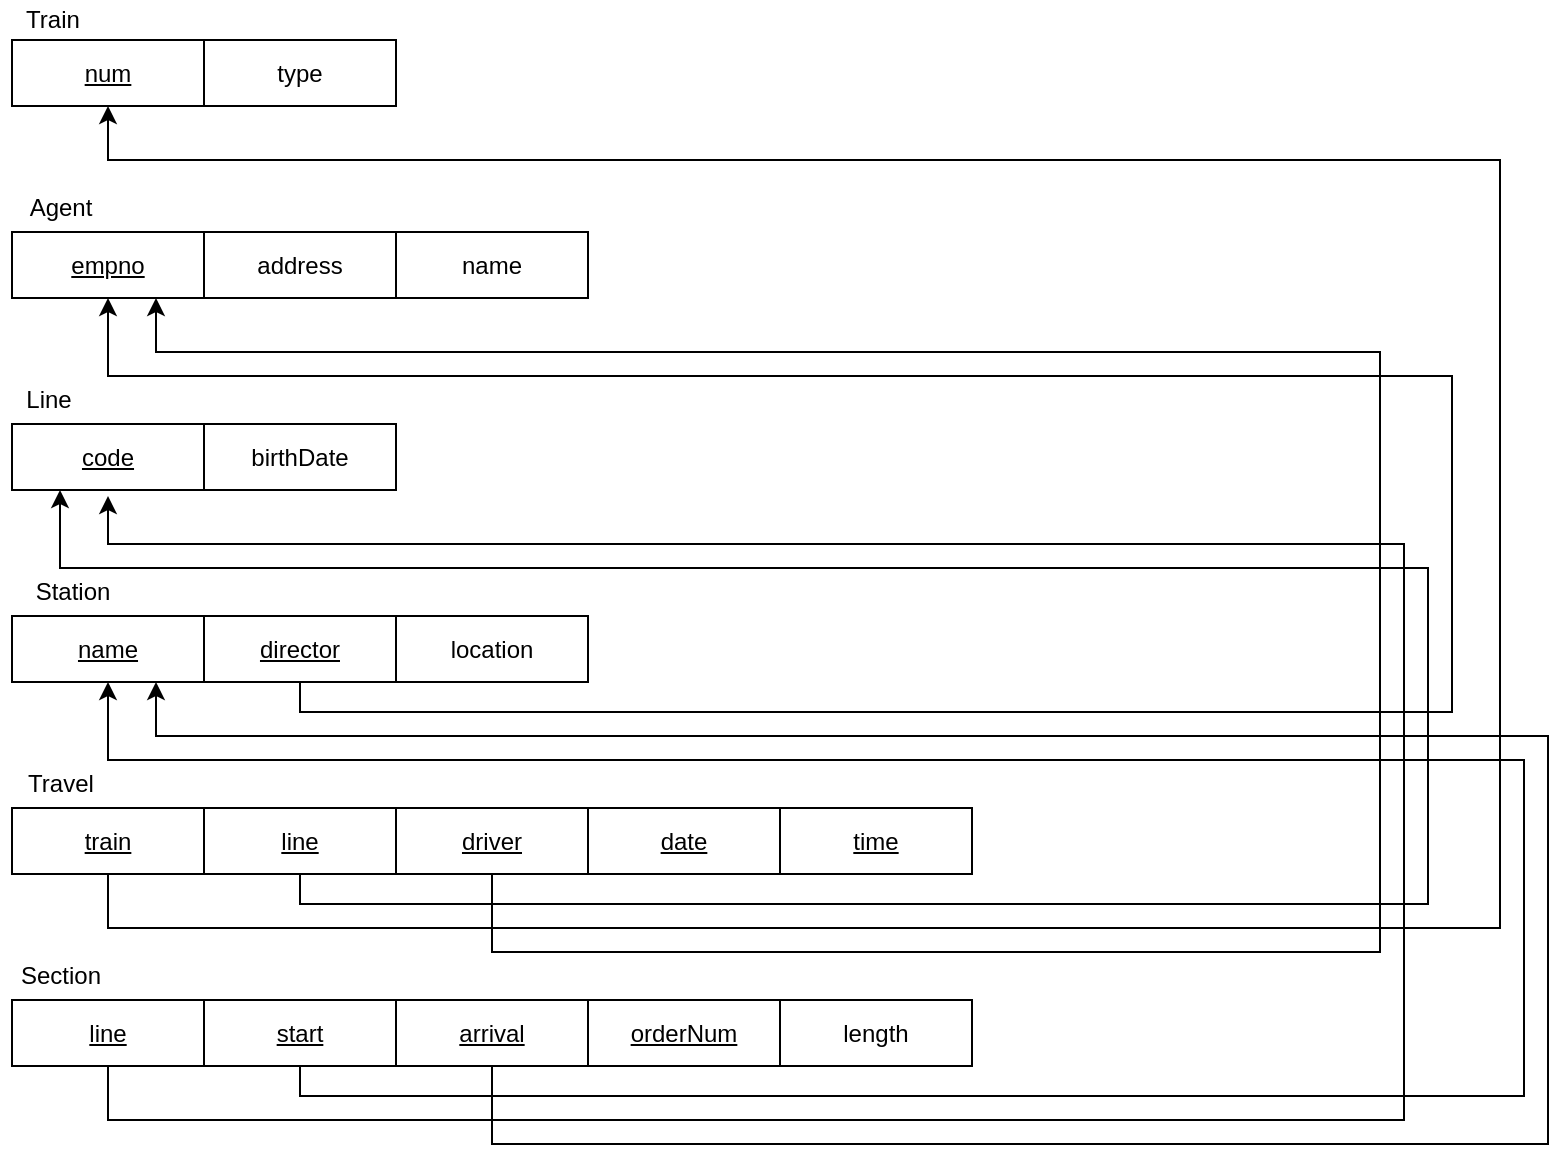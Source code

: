 <mxfile version="12.6.5" type="device"><diagram id="jILNShUcmz__7DMvjGX1" name="Page-1"><mxGraphModel dx="786" dy="625" grid="1" gridSize="12" guides="1" tooltips="1" connect="1" arrows="1" fold="1" page="1" pageScale="1" pageWidth="827" pageHeight="1169" math="0" shadow="0"><root><mxCell id="0"/><mxCell id="1" parent="0"/><mxCell id="01aw-oL45fIGVg1X10X4-1" value="&lt;u&gt;num&lt;/u&gt;" style="rounded=0;whiteSpace=wrap;html=1;" vertex="1" parent="1"><mxGeometry x="48" y="96" width="96" height="33" as="geometry"/></mxCell><mxCell id="01aw-oL45fIGVg1X10X4-2" value="Train" style="text;html=1;align=center;verticalAlign=middle;resizable=0;points=[];autosize=1;" vertex="1" parent="1"><mxGeometry x="48" y="76" width="40" height="20" as="geometry"/></mxCell><mxCell id="01aw-oL45fIGVg1X10X4-5" value="type" style="rounded=0;whiteSpace=wrap;html=1;" vertex="1" parent="1"><mxGeometry x="144" y="96" width="96" height="33" as="geometry"/></mxCell><mxCell id="01aw-oL45fIGVg1X10X4-6" value="&lt;u&gt;empno&lt;/u&gt;" style="rounded=0;whiteSpace=wrap;html=1;" vertex="1" parent="1"><mxGeometry x="48" y="192" width="96" height="33" as="geometry"/></mxCell><mxCell id="01aw-oL45fIGVg1X10X4-7" value="Agent" style="text;html=1;align=center;verticalAlign=middle;resizable=0;points=[];autosize=1;" vertex="1" parent="1"><mxGeometry x="48" y="168" width="48" height="24" as="geometry"/></mxCell><mxCell id="01aw-oL45fIGVg1X10X4-8" value="address&lt;span style=&quot;color: rgba(0 , 0 , 0 , 0) ; font-family: monospace ; font-size: 0px ; white-space: nowrap&quot;&gt;%3CmxGraphModel%3E%3Croot%3E%3CmxCell%20id%3D%220%22%2F%3E%3CmxCell%20id%3D%221%22%20parent%3D%220%22%2F%3E%3CmxCell%20id%3D%222%22%20value%3D%22%26lt%3Bu%26gt%3Bnum%26lt%3B%2Fu%26gt%3B%22%20style%3D%22rounded%3D0%3BwhiteSpace%3Dwrap%3Bhtml%3D1%3B%22%20vertex%3D%221%22%20parent%3D%221%22%3E%3CmxGeometry%20x%3D%2248%22%20y%3D%2296%22%20width%3D%2296%22%20height%3D%2233%22%20as%3D%22geometry%22%2F%3E%3C%2FmxCell%3E%3CmxCell%20id%3D%223%22%20value%3D%22Train%22%20style%3D%22text%3Bhtml%3D1%3Balign%3Dcenter%3BverticalAlign%3Dmiddle%3Bresizable%3D0%3Bpoints%3D%5B%5D%3Bautosize%3D1%3B%22%20vertex%3D%221%22%20parent%3D%221%22%3E%3CmxGeometry%20x%3D%2240%22%20y%3D%2276%22%20width%3D%2240%22%20height%3D%2220%22%20as%3D%22geometry%22%2F%3E%3C%2FmxCell%3E%3CmxCell%20id%3D%224%22%20value%3D%22type%22%20style%3D%22rounded%3D0%3BwhiteSpace%3Dwrap%3Bhtml%3D1%3B%22%20vertex%3D%221%22%20parent%3D%221%22%3E%3CmxGeometry%20x%3D%22144%22%20y%3D%2296%22%20width%3D%2296%22%20height%3D%2233%22%20as%3D%22geometry%22%2F%3E%3C%2FmxCell%3E%3C%2Froot%3E%3C%2FmxGraphModel%3E&lt;/span&gt;&lt;span style=&quot;color: rgba(0 , 0 , 0 , 0) ; font-family: monospace ; font-size: 0px ; white-space: nowrap&quot;&gt;%3CmxGraphModel%3E%3Croot%3E%3CmxCell%20id%3D%220%22%2F%3E%3CmxCell%20id%3D%221%22%20parent%3D%220%22%2F%3E%3CmxCell%20id%3D%222%22%20value%3D%22%26lt%3Bu%26gt%3Bnum%26lt%3B%2Fu%26gt%3B%22%20style%3D%22rounded%3D0%3BwhiteSpace%3Dwrap%3Bhtml%3D1%3B%22%20vertex%3D%221%22%20parent%3D%221%22%3E%3CmxGeometry%20x%3D%2248%22%20y%3D%2296%22%20width%3D%2296%22%20height%3D%2233%22%20as%3D%22geometry%22%2F%3E%3C%2FmxCell%3E%3CmxCell%20id%3D%223%22%20value%3D%22Train%22%20style%3D%22text%3Bhtml%3D1%3Balign%3Dcenter%3BverticalAlign%3Dmiddle%3Bresizable%3D0%3Bpoints%3D%5B%5D%3Bautosize%3D1%3B%22%20vertex%3D%221%22%20parent%3D%221%22%3E%3CmxGeometry%20x%3D%2240%22%20y%3D%2276%22%20width%3D%2240%22%20height%3D%2220%22%20as%3D%22geometry%22%2F%3E%3C%2FmxCell%3E%3CmxCell%20id%3D%224%22%20value%3D%22type%22%20style%3D%22rounded%3D0%3BwhiteSpace%3Dwrap%3Bhtml%3D1%3B%22%20vertex%3D%221%22%20parent%3D%221%22%3E%3CmxGeometry%20x%3D%22144%22%20y%3D%2296%22%20width%3D%2296%22%20height%3D%2233%22%20as%3D%22geometry%22%2F%3E%3C%2FmxCell%3E%3C%2Froot%3E%3C%2FmxGraphModel%3E&lt;/span&gt;" style="rounded=0;whiteSpace=wrap;html=1;" vertex="1" parent="1"><mxGeometry x="144" y="192" width="96" height="33" as="geometry"/></mxCell><mxCell id="01aw-oL45fIGVg1X10X4-9" value="name" style="rounded=0;whiteSpace=wrap;html=1;" vertex="1" parent="1"><mxGeometry x="240" y="192" width="96" height="33" as="geometry"/></mxCell><mxCell id="01aw-oL45fIGVg1X10X4-10" value="&lt;u&gt;code&lt;/u&gt;" style="rounded=0;whiteSpace=wrap;html=1;" vertex="1" parent="1"><mxGeometry x="48" y="288" width="96" height="33" as="geometry"/></mxCell><mxCell id="01aw-oL45fIGVg1X10X4-11" value="Line" style="text;html=1;align=center;verticalAlign=middle;resizable=0;points=[];autosize=1;" vertex="1" parent="1"><mxGeometry x="48" y="264" width="36" height="24" as="geometry"/></mxCell><mxCell id="01aw-oL45fIGVg1X10X4-12" value="birthDate" style="rounded=0;whiteSpace=wrap;html=1;" vertex="1" parent="1"><mxGeometry x="144" y="288" width="96" height="33" as="geometry"/></mxCell><mxCell id="01aw-oL45fIGVg1X10X4-13" value="&lt;u&gt;name&lt;/u&gt;" style="rounded=0;whiteSpace=wrap;html=1;" vertex="1" parent="1"><mxGeometry x="48" y="384" width="96" height="33" as="geometry"/></mxCell><mxCell id="01aw-oL45fIGVg1X10X4-14" value="Station" style="text;html=1;align=center;verticalAlign=middle;resizable=0;points=[];autosize=1;" vertex="1" parent="1"><mxGeometry x="48" y="360" width="60" height="24" as="geometry"/></mxCell><mxCell id="01aw-oL45fIGVg1X10X4-15" value="location" style="rounded=0;whiteSpace=wrap;html=1;" vertex="1" parent="1"><mxGeometry x="240" y="384" width="96" height="33" as="geometry"/></mxCell><mxCell id="01aw-oL45fIGVg1X10X4-16" value="&lt;u&gt;train&lt;/u&gt;" style="rounded=0;whiteSpace=wrap;html=1;" vertex="1" parent="1"><mxGeometry x="48" y="480" width="96" height="33" as="geometry"/></mxCell><mxCell id="01aw-oL45fIGVg1X10X4-17" value="Travel" style="text;html=1;align=center;verticalAlign=middle;resizable=0;points=[];autosize=1;" vertex="1" parent="1"><mxGeometry x="48" y="456" width="48" height="24" as="geometry"/></mxCell><mxCell id="01aw-oL45fIGVg1X10X4-18" value="&lt;u&gt;date&lt;/u&gt;" style="rounded=0;whiteSpace=wrap;html=1;" vertex="1" parent="1"><mxGeometry x="336" y="480" width="96" height="33" as="geometry"/></mxCell><mxCell id="01aw-oL45fIGVg1X10X4-19" value="&lt;u&gt;time&lt;/u&gt;" style="rounded=0;whiteSpace=wrap;html=1;" vertex="1" parent="1"><mxGeometry x="432" y="480" width="96" height="33" as="geometry"/></mxCell><mxCell id="01aw-oL45fIGVg1X10X4-20" value="&lt;u&gt;line&lt;/u&gt;" style="rounded=0;whiteSpace=wrap;html=1;" vertex="1" parent="1"><mxGeometry x="144" y="480" width="96" height="33" as="geometry"/></mxCell><mxCell id="01aw-oL45fIGVg1X10X4-23" style="edgeStyle=orthogonalEdgeStyle;rounded=0;orthogonalLoop=1;jettySize=auto;html=1;exitX=0.5;exitY=1;exitDx=0;exitDy=0;entryX=0.5;entryY=1;entryDx=0;entryDy=0;" edge="1" parent="1" source="01aw-oL45fIGVg1X10X4-16" target="01aw-oL45fIGVg1X10X4-1"><mxGeometry relative="1" as="geometry"><Array as="points"><mxPoint x="96" y="540"/><mxPoint x="792" y="540"/><mxPoint x="792" y="156"/><mxPoint x="96" y="156"/></Array><mxPoint x="199.65" y="570" as="sourcePoint"/><mxPoint x="40" y="210" as="targetPoint"/></mxGeometry></mxCell><mxCell id="01aw-oL45fIGVg1X10X4-24" style="edgeStyle=orthogonalEdgeStyle;rounded=0;orthogonalLoop=1;jettySize=auto;html=1;exitX=0.5;exitY=1;exitDx=0;exitDy=0;entryX=0.25;entryY=1;entryDx=0;entryDy=0;" edge="1" parent="1" source="01aw-oL45fIGVg1X10X4-20" target="01aw-oL45fIGVg1X10X4-10"><mxGeometry relative="1" as="geometry"><Array as="points"><mxPoint x="192" y="528"/><mxPoint x="756" y="528"/><mxPoint x="756" y="360"/><mxPoint x="72" y="360"/></Array><mxPoint x="108" y="525" as="sourcePoint"/><mxPoint x="108" y="141" as="targetPoint"/></mxGeometry></mxCell><mxCell id="01aw-oL45fIGVg1X10X4-25" value="&lt;u&gt;line&lt;/u&gt;" style="rounded=0;whiteSpace=wrap;html=1;" vertex="1" parent="1"><mxGeometry x="48" y="576" width="96" height="33" as="geometry"/></mxCell><mxCell id="01aw-oL45fIGVg1X10X4-26" value="Section" style="text;html=1;align=center;verticalAlign=middle;resizable=0;points=[];autosize=1;" vertex="1" parent="1"><mxGeometry x="42" y="552" width="60" height="24" as="geometry"/></mxCell><mxCell id="01aw-oL45fIGVg1X10X4-27" value="&lt;u&gt;orderNum&lt;/u&gt;" style="rounded=0;whiteSpace=wrap;html=1;" vertex="1" parent="1"><mxGeometry x="336" y="576" width="96" height="33" as="geometry"/></mxCell><mxCell id="01aw-oL45fIGVg1X10X4-28" value="length" style="rounded=0;whiteSpace=wrap;html=1;" vertex="1" parent="1"><mxGeometry x="432" y="576" width="96" height="33" as="geometry"/></mxCell><mxCell id="01aw-oL45fIGVg1X10X4-29" value="&lt;u&gt;start&lt;/u&gt;" style="rounded=0;whiteSpace=wrap;html=1;" vertex="1" parent="1"><mxGeometry x="144" y="576" width="96" height="33" as="geometry"/></mxCell><mxCell id="01aw-oL45fIGVg1X10X4-30" style="edgeStyle=orthogonalEdgeStyle;rounded=0;orthogonalLoop=1;jettySize=auto;html=1;exitX=0.5;exitY=1;exitDx=0;exitDy=0;" edge="1" parent="1" source="01aw-oL45fIGVg1X10X4-25"><mxGeometry relative="1" as="geometry"><Array as="points"><mxPoint x="96" y="636"/><mxPoint x="744" y="636"/><mxPoint x="744" y="348"/><mxPoint x="96" y="348"/></Array><mxPoint x="108" y="525" as="sourcePoint"/><mxPoint x="96" y="324" as="targetPoint"/></mxGeometry></mxCell><mxCell id="01aw-oL45fIGVg1X10X4-31" style="edgeStyle=orthogonalEdgeStyle;rounded=0;orthogonalLoop=1;jettySize=auto;html=1;exitX=0.5;exitY=1;exitDx=0;exitDy=0;entryX=0.5;entryY=1;entryDx=0;entryDy=0;" edge="1" parent="1" source="01aw-oL45fIGVg1X10X4-29" target="01aw-oL45fIGVg1X10X4-13"><mxGeometry relative="1" as="geometry"><Array as="points"><mxPoint x="192" y="624"/><mxPoint x="804" y="624"/><mxPoint x="804" y="456"/><mxPoint x="96" y="456"/></Array><mxPoint x="108" y="621" as="sourcePoint"/><mxPoint x="108" y="336" as="targetPoint"/></mxGeometry></mxCell><mxCell id="01aw-oL45fIGVg1X10X4-32" value="&lt;u&gt;director&lt;/u&gt;" style="rounded=0;whiteSpace=wrap;html=1;" vertex="1" parent="1"><mxGeometry x="144" y="384" width="96" height="33" as="geometry"/></mxCell><mxCell id="01aw-oL45fIGVg1X10X4-35" style="edgeStyle=orthogonalEdgeStyle;rounded=0;orthogonalLoop=1;jettySize=auto;html=1;exitX=0.5;exitY=1;exitDx=0;exitDy=0;entryX=0.5;entryY=1;entryDx=0;entryDy=0;" edge="1" parent="1" source="01aw-oL45fIGVg1X10X4-32" target="01aw-oL45fIGVg1X10X4-6"><mxGeometry relative="1" as="geometry"><Array as="points"><mxPoint x="192" y="432"/><mxPoint x="768" y="432"/><mxPoint x="768" y="264"/><mxPoint x="96" y="264"/></Array><mxPoint x="108" y="621" as="sourcePoint"/><mxPoint x="108" y="336" as="targetPoint"/></mxGeometry></mxCell><mxCell id="01aw-oL45fIGVg1X10X4-38" value="&lt;u&gt;arrival&lt;br&gt;&lt;/u&gt;" style="rounded=0;whiteSpace=wrap;html=1;" vertex="1" parent="1"><mxGeometry x="240" y="576" width="96" height="33" as="geometry"/></mxCell><mxCell id="01aw-oL45fIGVg1X10X4-39" style="edgeStyle=orthogonalEdgeStyle;rounded=0;orthogonalLoop=1;jettySize=auto;html=1;exitX=0.5;exitY=1;exitDx=0;exitDy=0;entryX=0.75;entryY=1;entryDx=0;entryDy=0;" edge="1" parent="1" source="01aw-oL45fIGVg1X10X4-38" target="01aw-oL45fIGVg1X10X4-13"><mxGeometry relative="1" as="geometry"><Array as="points"><mxPoint x="288" y="648"/><mxPoint x="816" y="648"/><mxPoint x="816" y="444"/><mxPoint x="120" y="444"/></Array><mxPoint x="204" y="621" as="sourcePoint"/><mxPoint x="108" y="429" as="targetPoint"/></mxGeometry></mxCell><mxCell id="01aw-oL45fIGVg1X10X4-41" style="edgeStyle=orthogonalEdgeStyle;rounded=0;orthogonalLoop=1;jettySize=auto;html=1;entryX=0.75;entryY=1;entryDx=0;entryDy=0;" edge="1" parent="1" source="01aw-oL45fIGVg1X10X4-40" target="01aw-oL45fIGVg1X10X4-6"><mxGeometry relative="1" as="geometry"><Array as="points"><mxPoint x="288" y="552"/><mxPoint x="732" y="552"/><mxPoint x="732" y="252"/><mxPoint x="120" y="252"/></Array></mxGeometry></mxCell><mxCell id="01aw-oL45fIGVg1X10X4-40" value="&lt;u&gt;driver&lt;/u&gt;" style="rounded=0;whiteSpace=wrap;html=1;" vertex="1" parent="1"><mxGeometry x="240" y="480" width="96" height="33" as="geometry"/></mxCell></root></mxGraphModel></diagram></mxfile>